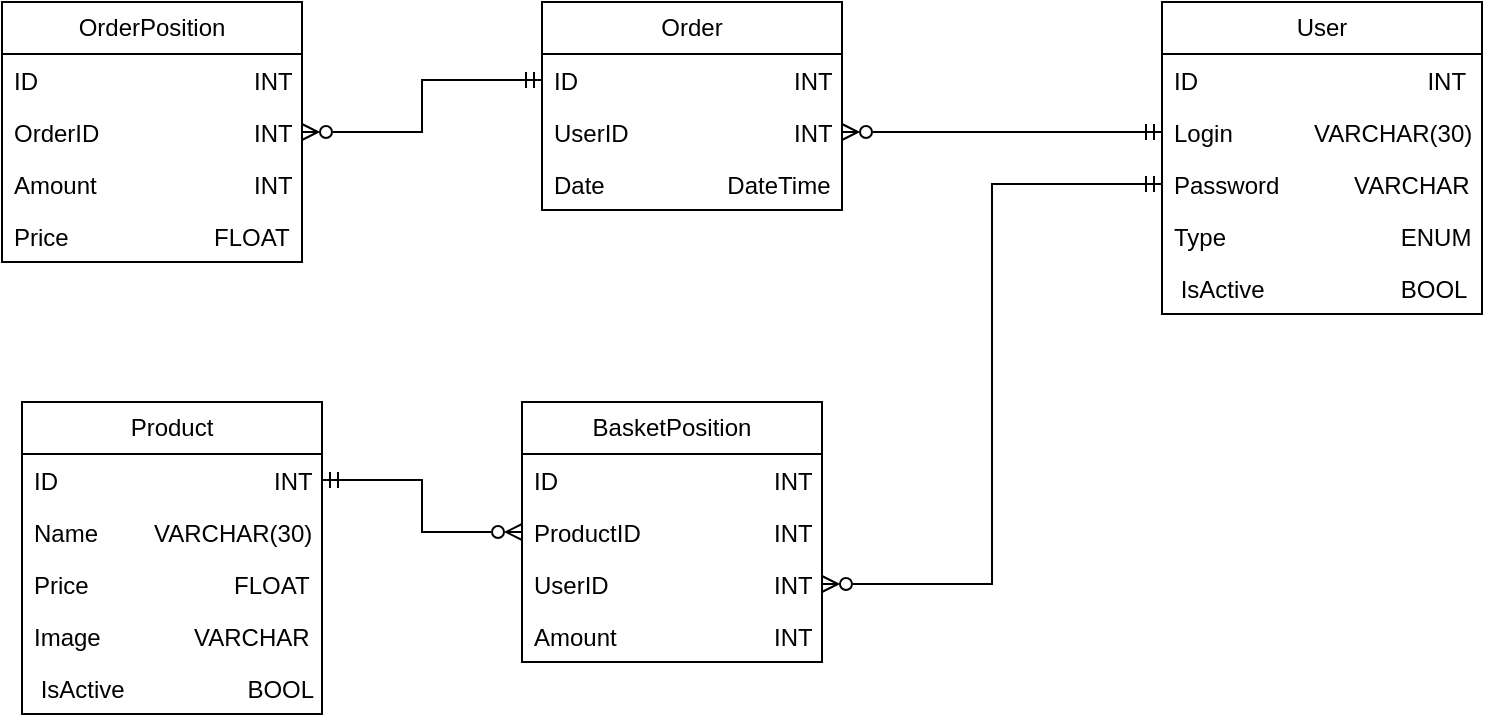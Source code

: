 <mxfile version="24.0.2" type="device">
  <diagram name="Strona-1" id="A-Lbt66ZptesXMbQIQUt">
    <mxGraphModel dx="1434" dy="900" grid="1" gridSize="10" guides="1" tooltips="1" connect="1" arrows="1" fold="1" page="1" pageScale="1" pageWidth="827" pageHeight="1169" math="0" shadow="0">
      <root>
        <mxCell id="0" />
        <mxCell id="1" parent="0" />
        <mxCell id="OoiVlxHCvig4prCoH2ln-2" value="Product" style="swimlane;fontStyle=0;childLayout=stackLayout;horizontal=1;startSize=26;fillColor=none;horizontalStack=0;resizeParent=1;resizeParentMax=0;resizeLast=0;collapsible=1;marginBottom=0;whiteSpace=wrap;html=1;" vertex="1" parent="1">
          <mxGeometry x="20" y="280" width="150" height="156" as="geometry">
            <mxRectangle x="40" y="80" width="80" height="30" as="alternateBounds" />
          </mxGeometry>
        </mxCell>
        <mxCell id="OoiVlxHCvig4prCoH2ln-3" value="ID&amp;nbsp;&lt;span style=&quot;white-space: pre;&quot;&gt;&#x9;&lt;/span&gt;&lt;span style=&quot;white-space: pre;&quot;&gt;&#x9;&lt;/span&gt;&lt;span style=&quot;white-space: pre;&quot;&gt;&#x9;&lt;/span&gt;&lt;span style=&quot;white-space: pre;&quot;&gt;&#x9;&lt;/span&gt;&amp;nbsp; &amp;nbsp; INT" style="text;strokeColor=none;fillColor=none;align=left;verticalAlign=top;spacingLeft=4;spacingRight=4;overflow=hidden;rotatable=0;points=[[0,0.5],[1,0.5]];portConstraint=eastwest;whiteSpace=wrap;html=1;" vertex="1" parent="OoiVlxHCvig4prCoH2ln-2">
          <mxGeometry y="26" width="150" height="26" as="geometry" />
        </mxCell>
        <mxCell id="OoiVlxHCvig4prCoH2ln-4" value="Name&lt;span style=&quot;white-space: pre;&quot;&gt;&#x9;&lt;/span&gt;&amp;nbsp; VARCHAR(30)" style="text;strokeColor=none;fillColor=none;align=left;verticalAlign=top;spacingLeft=4;spacingRight=4;overflow=hidden;rotatable=0;points=[[0,0.5],[1,0.5]];portConstraint=eastwest;whiteSpace=wrap;html=1;" vertex="1" parent="OoiVlxHCvig4prCoH2ln-2">
          <mxGeometry y="52" width="150" height="26" as="geometry" />
        </mxCell>
        <mxCell id="OoiVlxHCvig4prCoH2ln-5" value="Price&lt;span style=&quot;white-space: pre;&quot;&gt;&#x9;&lt;/span&gt;&lt;span style=&quot;white-space: pre;&quot;&gt;&#x9;&lt;/span&gt;&amp;nbsp; &amp;nbsp; &amp;nbsp; FLOAT" style="text;strokeColor=none;fillColor=none;align=left;verticalAlign=top;spacingLeft=4;spacingRight=4;overflow=hidden;rotatable=0;points=[[0,0.5],[1,0.5]];portConstraint=eastwest;whiteSpace=wrap;html=1;" vertex="1" parent="OoiVlxHCvig4prCoH2ln-2">
          <mxGeometry y="78" width="150" height="26" as="geometry" />
        </mxCell>
        <mxCell id="OoiVlxHCvig4prCoH2ln-14" value="Image &lt;span style=&quot;white-space: pre;&quot;&gt;&#x9;&lt;/span&gt;&lt;span style=&quot;white-space: pre;&quot;&gt;&#x9;&lt;/span&gt;VARCHAR" style="text;strokeColor=none;fillColor=none;align=left;verticalAlign=top;spacingLeft=4;spacingRight=4;overflow=hidden;rotatable=0;points=[[0,0.5],[1,0.5]];portConstraint=eastwest;whiteSpace=wrap;html=1;" vertex="1" parent="OoiVlxHCvig4prCoH2ln-2">
          <mxGeometry y="104" width="150" height="26" as="geometry" />
        </mxCell>
        <mxCell id="OoiVlxHCvig4prCoH2ln-15" value="&amp;nbsp;IsActive&lt;span style=&quot;white-space: pre;&quot;&gt;&#x9;&lt;/span&gt;&lt;span style=&quot;white-space: pre;&quot;&gt;&#x9;&lt;span style=&quot;white-space: pre;&quot;&gt;&#x9;&lt;/span&gt;&lt;/span&gt;BOOL" style="text;strokeColor=none;fillColor=none;align=left;verticalAlign=top;spacingLeft=4;spacingRight=4;overflow=hidden;rotatable=0;points=[[0,0.5],[1,0.5]];portConstraint=eastwest;whiteSpace=wrap;html=1;" vertex="1" parent="OoiVlxHCvig4prCoH2ln-2">
          <mxGeometry y="130" width="150" height="26" as="geometry" />
        </mxCell>
        <mxCell id="OoiVlxHCvig4prCoH2ln-13" style="edgeStyle=orthogonalEdgeStyle;rounded=0;orthogonalLoop=1;jettySize=auto;html=1;exitX=1;exitY=0.5;exitDx=0;exitDy=0;" edge="1" parent="OoiVlxHCvig4prCoH2ln-2" source="OoiVlxHCvig4prCoH2ln-5" target="OoiVlxHCvig4prCoH2ln-5">
          <mxGeometry relative="1" as="geometry" />
        </mxCell>
        <mxCell id="OoiVlxHCvig4prCoH2ln-21" value="User" style="swimlane;fontStyle=0;childLayout=stackLayout;horizontal=1;startSize=26;fillColor=none;horizontalStack=0;resizeParent=1;resizeParentMax=0;resizeLast=0;collapsible=1;marginBottom=0;whiteSpace=wrap;html=1;" vertex="1" parent="1">
          <mxGeometry x="590" y="80" width="160" height="156" as="geometry">
            <mxRectangle x="40" y="80" width="80" height="30" as="alternateBounds" />
          </mxGeometry>
        </mxCell>
        <mxCell id="OoiVlxHCvig4prCoH2ln-22" value="ID&amp;nbsp;&lt;span style=&quot;white-space: pre;&quot;&gt;&#x9;&lt;/span&gt;&lt;span style=&quot;white-space: pre;&quot;&gt;&#x9;&lt;/span&gt;&lt;span style=&quot;white-space: pre;&quot;&gt;&#x9;&lt;/span&gt;&lt;span style=&quot;white-space: pre;&quot;&gt;&#x9;&lt;/span&gt;&amp;nbsp; &amp;nbsp; &amp;nbsp; INT" style="text;strokeColor=none;fillColor=none;align=left;verticalAlign=top;spacingLeft=4;spacingRight=4;overflow=hidden;rotatable=0;points=[[0,0.5],[1,0.5]];portConstraint=eastwest;whiteSpace=wrap;html=1;" vertex="1" parent="OoiVlxHCvig4prCoH2ln-21">
          <mxGeometry y="26" width="160" height="26" as="geometry" />
        </mxCell>
        <mxCell id="OoiVlxHCvig4prCoH2ln-23" value="Login&lt;span style=&quot;white-space: pre;&quot;&gt;&#x9;&amp;nbsp;&lt;/span&gt;&amp;nbsp; &amp;nbsp; VARCHAR(30)" style="text;strokeColor=none;fillColor=none;align=left;verticalAlign=top;spacingLeft=4;spacingRight=4;overflow=hidden;rotatable=0;points=[[0,0.5],[1,0.5]];portConstraint=eastwest;whiteSpace=wrap;html=1;" vertex="1" parent="OoiVlxHCvig4prCoH2ln-21">
          <mxGeometry y="52" width="160" height="26" as="geometry" />
        </mxCell>
        <mxCell id="OoiVlxHCvig4prCoH2ln-24" value="Password&lt;span style=&quot;white-space: pre;&quot;&gt;&#x9;&lt;/span&gt;&amp;nbsp; &amp;nbsp;VARCHAR" style="text;strokeColor=none;fillColor=none;align=left;verticalAlign=top;spacingLeft=4;spacingRight=4;overflow=hidden;rotatable=0;points=[[0,0.5],[1,0.5]];portConstraint=eastwest;whiteSpace=wrap;html=1;" vertex="1" parent="OoiVlxHCvig4prCoH2ln-21">
          <mxGeometry y="78" width="160" height="26" as="geometry" />
        </mxCell>
        <mxCell id="OoiVlxHCvig4prCoH2ln-25" value="Type&lt;span style=&quot;white-space: pre;&quot;&gt;&#x9;&lt;/span&gt;&lt;span style=&quot;white-space: pre;&quot;&gt;&#x9;&lt;/span&gt;&lt;span style=&quot;white-space: pre;&quot;&gt;&#x9;&lt;/span&gt;&amp;nbsp; ENUM" style="text;strokeColor=none;fillColor=none;align=left;verticalAlign=top;spacingLeft=4;spacingRight=4;overflow=hidden;rotatable=0;points=[[0,0.5],[1,0.5]];portConstraint=eastwest;whiteSpace=wrap;html=1;" vertex="1" parent="OoiVlxHCvig4prCoH2ln-21">
          <mxGeometry y="104" width="160" height="26" as="geometry" />
        </mxCell>
        <mxCell id="OoiVlxHCvig4prCoH2ln-26" value="&amp;nbsp;IsActive&lt;span style=&quot;white-space: pre;&quot;&gt;&#x9;&lt;/span&gt;&lt;span style=&quot;white-space: pre;&quot;&gt;&#x9;&lt;span style=&quot;white-space: pre;&quot;&gt;&#x9;&lt;/span&gt; &lt;/span&gt;&amp;nbsp;BOOL" style="text;strokeColor=none;fillColor=none;align=left;verticalAlign=top;spacingLeft=4;spacingRight=4;overflow=hidden;rotatable=0;points=[[0,0.5],[1,0.5]];portConstraint=eastwest;whiteSpace=wrap;html=1;" vertex="1" parent="OoiVlxHCvig4prCoH2ln-21">
          <mxGeometry y="130" width="160" height="26" as="geometry" />
        </mxCell>
        <mxCell id="OoiVlxHCvig4prCoH2ln-27" style="edgeStyle=orthogonalEdgeStyle;rounded=0;orthogonalLoop=1;jettySize=auto;html=1;exitX=1;exitY=0.5;exitDx=0;exitDy=0;" edge="1" parent="OoiVlxHCvig4prCoH2ln-21" source="OoiVlxHCvig4prCoH2ln-24" target="OoiVlxHCvig4prCoH2ln-24">
          <mxGeometry relative="1" as="geometry" />
        </mxCell>
        <mxCell id="OoiVlxHCvig4prCoH2ln-28" value="BasketPosition" style="swimlane;fontStyle=0;childLayout=stackLayout;horizontal=1;startSize=26;fillColor=none;horizontalStack=0;resizeParent=1;resizeParentMax=0;resizeLast=0;collapsible=1;marginBottom=0;whiteSpace=wrap;html=1;" vertex="1" parent="1">
          <mxGeometry x="270" y="280" width="150" height="130" as="geometry">
            <mxRectangle x="40" y="80" width="80" height="30" as="alternateBounds" />
          </mxGeometry>
        </mxCell>
        <mxCell id="OoiVlxHCvig4prCoH2ln-29" value="ID&amp;nbsp;&lt;span style=&quot;white-space: pre;&quot;&gt;&#x9;&lt;/span&gt;&lt;span style=&quot;white-space: pre;&quot;&gt;&#x9;&lt;/span&gt;&lt;span style=&quot;white-space: pre;&quot;&gt;&#x9;&lt;/span&gt;&lt;span style=&quot;white-space: pre;&quot;&gt;&#x9;&lt;/span&gt;&amp;nbsp; &amp;nbsp; INT" style="text;strokeColor=none;fillColor=none;align=left;verticalAlign=top;spacingLeft=4;spacingRight=4;overflow=hidden;rotatable=0;points=[[0,0.5],[1,0.5]];portConstraint=eastwest;whiteSpace=wrap;html=1;" vertex="1" parent="OoiVlxHCvig4prCoH2ln-28">
          <mxGeometry y="26" width="150" height="26" as="geometry" />
        </mxCell>
        <mxCell id="OoiVlxHCvig4prCoH2ln-30" value="ProductID&lt;span style=&quot;white-space: pre;&quot;&gt;&#x9;&lt;/span&gt;&lt;span style=&quot;white-space: pre;&quot;&gt;&#x9;&lt;/span&gt;&amp;nbsp; &amp;nbsp; INT" style="text;strokeColor=none;fillColor=none;align=left;verticalAlign=top;spacingLeft=4;spacingRight=4;overflow=hidden;rotatable=0;points=[[0,0.5],[1,0.5]];portConstraint=eastwest;whiteSpace=wrap;html=1;" vertex="1" parent="OoiVlxHCvig4prCoH2ln-28">
          <mxGeometry y="52" width="150" height="26" as="geometry" />
        </mxCell>
        <mxCell id="OoiVlxHCvig4prCoH2ln-31" value="UserID&lt;span style=&quot;white-space: pre;&quot;&gt;&#x9;&lt;/span&gt;&lt;span style=&quot;white-space: pre;&quot;&gt;&#x9;&lt;/span&gt;&lt;span style=&quot;white-space: pre;&quot;&gt;&#x9;&lt;/span&gt;&amp;nbsp; &amp;nbsp; INT" style="text;strokeColor=none;fillColor=none;align=left;verticalAlign=top;spacingLeft=4;spacingRight=4;overflow=hidden;rotatable=0;points=[[0,0.5],[1,0.5]];portConstraint=eastwest;whiteSpace=wrap;html=1;" vertex="1" parent="OoiVlxHCvig4prCoH2ln-28">
          <mxGeometry y="78" width="150" height="26" as="geometry" />
        </mxCell>
        <mxCell id="OoiVlxHCvig4prCoH2ln-32" value="Amount&lt;span style=&quot;white-space: pre;&quot;&gt;&#x9;&lt;/span&gt;&lt;span style=&quot;white-space: pre;&quot;&gt;&#x9;&lt;/span&gt;&lt;span style=&quot;white-space: pre;&quot;&gt;&#x9;&lt;/span&gt;&amp;nbsp; &amp;nbsp; INT" style="text;strokeColor=none;fillColor=none;align=left;verticalAlign=top;spacingLeft=4;spacingRight=4;overflow=hidden;rotatable=0;points=[[0,0.5],[1,0.5]];portConstraint=eastwest;whiteSpace=wrap;html=1;" vertex="1" parent="OoiVlxHCvig4prCoH2ln-28">
          <mxGeometry y="104" width="150" height="26" as="geometry" />
        </mxCell>
        <mxCell id="OoiVlxHCvig4prCoH2ln-34" style="edgeStyle=orthogonalEdgeStyle;rounded=0;orthogonalLoop=1;jettySize=auto;html=1;exitX=1;exitY=0.5;exitDx=0;exitDy=0;" edge="1" parent="OoiVlxHCvig4prCoH2ln-28" source="OoiVlxHCvig4prCoH2ln-31" target="OoiVlxHCvig4prCoH2ln-31">
          <mxGeometry relative="1" as="geometry" />
        </mxCell>
        <mxCell id="OoiVlxHCvig4prCoH2ln-35" value="Order" style="swimlane;fontStyle=0;childLayout=stackLayout;horizontal=1;startSize=26;fillColor=none;horizontalStack=0;resizeParent=1;resizeParentMax=0;resizeLast=0;collapsible=1;marginBottom=0;whiteSpace=wrap;html=1;" vertex="1" parent="1">
          <mxGeometry x="280" y="80" width="150" height="104" as="geometry">
            <mxRectangle x="40" y="80" width="80" height="30" as="alternateBounds" />
          </mxGeometry>
        </mxCell>
        <mxCell id="OoiVlxHCvig4prCoH2ln-36" value="ID&amp;nbsp;&lt;span style=&quot;white-space: pre;&quot;&gt;&#x9;&lt;/span&gt;&lt;span style=&quot;white-space: pre;&quot;&gt;&#x9;&lt;/span&gt;&lt;span style=&quot;white-space: pre;&quot;&gt;&#x9;&lt;/span&gt;&lt;span style=&quot;white-space: pre;&quot;&gt;&#x9;&lt;/span&gt;&amp;nbsp; &amp;nbsp; INT" style="text;strokeColor=none;fillColor=none;align=left;verticalAlign=top;spacingLeft=4;spacingRight=4;overflow=hidden;rotatable=0;points=[[0,0.5],[1,0.5]];portConstraint=eastwest;whiteSpace=wrap;html=1;" vertex="1" parent="OoiVlxHCvig4prCoH2ln-35">
          <mxGeometry y="26" width="150" height="26" as="geometry" />
        </mxCell>
        <mxCell id="OoiVlxHCvig4prCoH2ln-38" value="UserID&lt;span style=&quot;white-space: pre;&quot;&gt;&#x9;&lt;/span&gt;&lt;span style=&quot;white-space: pre;&quot;&gt;&#x9;&lt;/span&gt;&lt;span style=&quot;white-space: pre;&quot;&gt;&#x9;&lt;/span&gt;&amp;nbsp; &amp;nbsp; INT" style="text;strokeColor=none;fillColor=none;align=left;verticalAlign=top;spacingLeft=4;spacingRight=4;overflow=hidden;rotatable=0;points=[[0,0.5],[1,0.5]];portConstraint=eastwest;whiteSpace=wrap;html=1;" vertex="1" parent="OoiVlxHCvig4prCoH2ln-35">
          <mxGeometry y="52" width="150" height="26" as="geometry" />
        </mxCell>
        <mxCell id="OoiVlxHCvig4prCoH2ln-39" value="Date&lt;span style=&quot;white-space: pre;&quot;&gt;&#x9;&lt;/span&gt;&lt;span style=&quot;white-space: pre;&quot;&gt;&#x9;&lt;/span&gt;&amp;nbsp; DateTime" style="text;strokeColor=none;fillColor=none;align=left;verticalAlign=top;spacingLeft=4;spacingRight=4;overflow=hidden;rotatable=0;points=[[0,0.5],[1,0.5]];portConstraint=eastwest;whiteSpace=wrap;html=1;" vertex="1" parent="OoiVlxHCvig4prCoH2ln-35">
          <mxGeometry y="78" width="150" height="26" as="geometry" />
        </mxCell>
        <mxCell id="OoiVlxHCvig4prCoH2ln-40" style="edgeStyle=orthogonalEdgeStyle;rounded=0;orthogonalLoop=1;jettySize=auto;html=1;exitX=1;exitY=0.5;exitDx=0;exitDy=0;" edge="1" parent="OoiVlxHCvig4prCoH2ln-35" source="OoiVlxHCvig4prCoH2ln-38" target="OoiVlxHCvig4prCoH2ln-38">
          <mxGeometry relative="1" as="geometry" />
        </mxCell>
        <mxCell id="OoiVlxHCvig4prCoH2ln-61" style="edgeStyle=orthogonalEdgeStyle;rounded=0;orthogonalLoop=1;jettySize=auto;html=1;entryX=0;entryY=0.5;entryDx=0;entryDy=0;startArrow=ERzeroToMany;startFill=0;endArrow=ERmandOne;endFill=0;" edge="1" parent="1" source="OoiVlxHCvig4prCoH2ln-41" target="OoiVlxHCvig4prCoH2ln-36">
          <mxGeometry relative="1" as="geometry" />
        </mxCell>
        <mxCell id="OoiVlxHCvig4prCoH2ln-41" value="OrderPosition" style="swimlane;fontStyle=0;childLayout=stackLayout;horizontal=1;startSize=26;fillColor=none;horizontalStack=0;resizeParent=1;resizeParentMax=0;resizeLast=0;collapsible=1;marginBottom=0;whiteSpace=wrap;html=1;" vertex="1" parent="1">
          <mxGeometry x="10" y="80" width="150" height="130" as="geometry">
            <mxRectangle x="40" y="80" width="80" height="30" as="alternateBounds" />
          </mxGeometry>
        </mxCell>
        <mxCell id="OoiVlxHCvig4prCoH2ln-42" value="ID&amp;nbsp;&lt;span style=&quot;white-space: pre;&quot;&gt;&#x9;&lt;/span&gt;&lt;span style=&quot;white-space: pre;&quot;&gt;&#x9;&lt;/span&gt;&lt;span style=&quot;white-space: pre;&quot;&gt;&#x9;&lt;/span&gt;&lt;span style=&quot;white-space: pre;&quot;&gt;&#x9;&lt;/span&gt;&amp;nbsp; &amp;nbsp; INT" style="text;strokeColor=none;fillColor=none;align=left;verticalAlign=top;spacingLeft=4;spacingRight=4;overflow=hidden;rotatable=0;points=[[0,0.5],[1,0.5]];portConstraint=eastwest;whiteSpace=wrap;html=1;" vertex="1" parent="OoiVlxHCvig4prCoH2ln-41">
          <mxGeometry y="26" width="150" height="26" as="geometry" />
        </mxCell>
        <mxCell id="OoiVlxHCvig4prCoH2ln-43" value="OrderID&lt;span style=&quot;white-space: pre;&quot;&gt;&#x9;&lt;/span&gt;&lt;span style=&quot;white-space: pre;&quot;&gt;&#x9;&lt;span style=&quot;white-space: pre;&quot;&gt;&#x9;&lt;/span&gt; &lt;/span&gt;&amp;nbsp; &amp;nbsp;INT" style="text;strokeColor=none;fillColor=none;align=left;verticalAlign=top;spacingLeft=4;spacingRight=4;overflow=hidden;rotatable=0;points=[[0,0.5],[1,0.5]];portConstraint=eastwest;whiteSpace=wrap;html=1;" vertex="1" parent="OoiVlxHCvig4prCoH2ln-41">
          <mxGeometry y="52" width="150" height="26" as="geometry" />
        </mxCell>
        <mxCell id="OoiVlxHCvig4prCoH2ln-45" value="Amount&lt;span style=&quot;white-space: pre;&quot;&gt;&#x9;&lt;/span&gt;&lt;span style=&quot;white-space: pre;&quot;&gt;&#x9;&lt;/span&gt;&lt;span style=&quot;white-space: pre;&quot;&gt;&#x9;&lt;/span&gt;&amp;nbsp; &amp;nbsp; INT" style="text;strokeColor=none;fillColor=none;align=left;verticalAlign=top;spacingLeft=4;spacingRight=4;overflow=hidden;rotatable=0;points=[[0,0.5],[1,0.5]];portConstraint=eastwest;whiteSpace=wrap;html=1;" vertex="1" parent="OoiVlxHCvig4prCoH2ln-41">
          <mxGeometry y="78" width="150" height="26" as="geometry" />
        </mxCell>
        <mxCell id="OoiVlxHCvig4prCoH2ln-47" value="Price&lt;span style=&quot;white-space: pre;&quot;&gt;&#x9;&lt;/span&gt;&lt;span style=&quot;white-space: pre;&quot;&gt;&#x9;&lt;/span&gt;&amp;nbsp; &amp;nbsp; &amp;nbsp; FLOAT" style="text;strokeColor=none;fillColor=none;align=left;verticalAlign=top;spacingLeft=4;spacingRight=4;overflow=hidden;rotatable=0;points=[[0,0.5],[1,0.5]];portConstraint=eastwest;whiteSpace=wrap;html=1;" vertex="1" parent="OoiVlxHCvig4prCoH2ln-41">
          <mxGeometry y="104" width="150" height="26" as="geometry" />
        </mxCell>
        <mxCell id="OoiVlxHCvig4prCoH2ln-46" style="edgeStyle=orthogonalEdgeStyle;rounded=0;orthogonalLoop=1;jettySize=auto;html=1;exitX=1;exitY=0.5;exitDx=0;exitDy=0;" edge="1" parent="OoiVlxHCvig4prCoH2ln-41">
          <mxGeometry relative="1" as="geometry">
            <mxPoint x="150" y="91" as="sourcePoint" />
            <mxPoint x="150" y="91" as="targetPoint" />
          </mxGeometry>
        </mxCell>
        <mxCell id="OoiVlxHCvig4prCoH2ln-49" style="edgeStyle=orthogonalEdgeStyle;rounded=0;orthogonalLoop=1;jettySize=auto;html=1;exitX=1;exitY=0.5;exitDx=0;exitDy=0;startArrow=ERzeroToMany;startFill=0;endArrow=ERmandOne;endFill=0;" edge="1" parent="1" source="OoiVlxHCvig4prCoH2ln-38" target="OoiVlxHCvig4prCoH2ln-23">
          <mxGeometry relative="1" as="geometry" />
        </mxCell>
        <mxCell id="OoiVlxHCvig4prCoH2ln-52" style="edgeStyle=orthogonalEdgeStyle;rounded=0;orthogonalLoop=1;jettySize=auto;html=1;exitX=1;exitY=0.5;exitDx=0;exitDy=0;entryX=0;entryY=0.5;entryDx=0;entryDy=0;startArrow=ERzeroToMany;startFill=0;endArrow=ERmandOne;endFill=0;" edge="1" parent="1" source="OoiVlxHCvig4prCoH2ln-31" target="OoiVlxHCvig4prCoH2ln-24">
          <mxGeometry relative="1" as="geometry" />
        </mxCell>
        <mxCell id="OoiVlxHCvig4prCoH2ln-60" style="edgeStyle=orthogonalEdgeStyle;rounded=0;orthogonalLoop=1;jettySize=auto;html=1;entryX=1;entryY=0.5;entryDx=0;entryDy=0;startArrow=ERzeroToMany;startFill=0;endArrow=ERmandOne;endFill=0;" edge="1" parent="1" source="OoiVlxHCvig4prCoH2ln-30" target="OoiVlxHCvig4prCoH2ln-3">
          <mxGeometry relative="1" as="geometry" />
        </mxCell>
      </root>
    </mxGraphModel>
  </diagram>
</mxfile>
